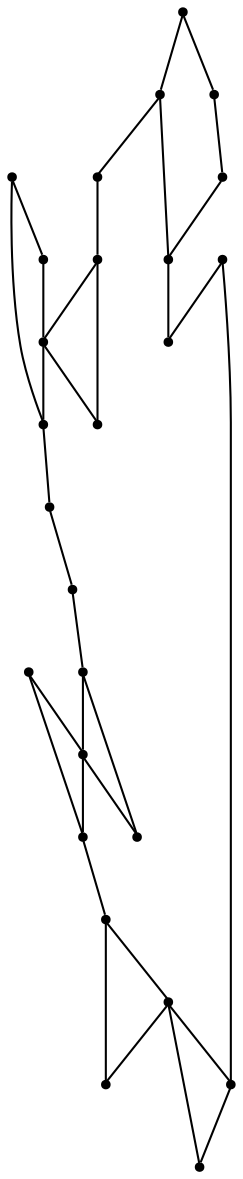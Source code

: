 graph {
  node [shape=point,comment="{\"directed\":false,\"doi\":\"10.1007/978-3-319-50106-2_13\",\"figure\":\"5 (2)\"}"]

  v0 [pos="1378.3633354323415,316.91246398447834"]
  v1 [pos="1273.2653524875122,325.4929799074552"]
  v2 [pos="1243.1500686310383,325.9835982798297"]
  v3 [pos="1207.4933403200716,325.9835982798297"]
  v4 [pos="1137.4312083758066,316.2008149810955"]
  v5 [pos="1035.3232800079682,325.9846395274082"]
  v6 [pos="1005.5997961871398,325.9835982798298"]
  v7 [pos="988.0125752086714,325.9835982798297"]
  v8 [pos="946.2538705412052,325.9835982798298"]
  v9 [pos="895.7885443399153,313.34216911009094"]
  v10 [pos="798.6813999050933,324.5551894166292"]
  v11 [pos="743.5090682605514,325.9835982798298"]
  v12 [pos="704.1903147685715,325.9835982798297"]
  v13 [pos="1510.628198070246,324.85125346092576"]
  v14 [pos="1487.0316490598639,326.2097397672729"]
  v15 [pos="1464.089424867593,326.4554424019726"]
  v16 [pos="1439.1604759469778,326.4577315569543"]
  v17 [pos="1392.0258792704954,325.4929799074552"]
  v18 [pos="1226.0828737325032,326.20770496284473"]
  v19 [pos="1186.047224419397,325.98362212519413"]
  v20 [pos="1154.0796735438007,325.9846395274082"]
  v21 [pos="967.997961767212,325.98362212519413"]
  v22 [pos="917.4398600645012,324.5551894166292"]
  v23 [pos="680.0916716120466,325.9846395274082"]
  v24 [pos="771.3916038006078,325.98362212519413"]
  v25 [pos="720.6335483184457,325.98362212519413"]

  v0 -- v14 [id="-1",pos="1378.3633354323415,316.91246398447834 1379.8599597405819,315.50492750776664 1381.2008545072279,313.90433077801464 1382.5327643923754,312.5076528924486 1387.4168635789158,307.38191695028735 1392.184214430563,304.99820715034195 1396.1139786442934,306.1900620503146 1400.0480668704274,307.38191695028735 1403.1443141049738,312.1492729625398 1408.9827482643243,319.6545537143326 1414.821182423675,327.1598026723062 1423.4018035078302,337.40714136013406 1433.765952531576,342.64959241254155 1444.1341712140547,347.89204346494904 1456.2861721897948,348.13374007843083 1465.7001830762986,344.437358865591 1475.1141939628023,340.74514264306504 1481.7861451013373,333.11901358453133 1485.1240283231355,329.3059490552645 1487.0316490598639,326.2097397672729 1487.0316490598639,326.2097397672729 1487.0316490598639,326.2097397672729"]
  v25 -- v11 [id="-2",pos="720.6335483184457,325.98362212519413 743.5090682605514,325.9835982798298 743.5090682605514,325.9835982798298 743.5090682605514,325.9835982798298"]
  v24 -- v10 [id="-3",pos="771.3916038006078,325.98362212519413 798.6813999050933,324.5551894166292 798.6813999050933,324.5551894166292 798.6813999050933,324.5551894166292"]
  v12 -- v25 [id="-4",pos="704.1903147685715,325.9835982798297 720.6335483184457,325.98362212519413 720.6335483184457,325.98362212519413 720.6335483184457,325.98362212519413"]
  v23 -- v12 [id="-5",pos="680.0916716120466,325.9846395274082 700.174038512563,325.9846395274082 700.174038512563,325.9846395274082 700.174038512563,325.9846395274082 702.1827012450133,325.9846395274082 703.1870326112385,325.9846395274082 704.1903147685715,325.9835982798297"]
  v23 -- v13 [id="-8",pos="680.0916716120466,325.9846395274082 688.7222096040946,335.67355157498423 688.7222096040946,335.67355157498423 688.7222096040946,335.67355157498423 698.3904469845546,345.36249541637943 717.7351882397753,364.7361545212176 776.973776636636,384.4349054272727 836.2123650334966,404.1336245395087 935.3489974075651,424.1532386688285 1054.2637896918834,424.39077029199643 1173.1785819762015,424.62830191516434 1311.875603829502,405.08794781631343 1391.229879457753,385.2016769646761 1470.588479098407,365.315437906858 1490.612471831477,345.0832820962535 1500.6223061918101,334.9692866861082 1510.628198070246,324.85125346092576 1510.628198070246,324.85125346092576 1510.628198070246,324.85125346092576"]
  v0 -- v1 [id="-10",pos="1378.3633354323415,316.91246398447834 1374.971932935933,321.1917219551609 1371.4731766673851,324.9735666144049 1368.351275477389,323.58846655034034 1364.063126941513,321.67985179055 1360.48755021436,310.0031265795815 1356.316022836542,303.8105490345023 1352.1486922942922,297.6138064991092 1347.3813414426452,296.89701484547237 1341.9012916054398,303.92723235092933 1336.425311426967,310.9574180625671 1330.2244232867383,325.73044794298477 1325.9320779152945,329.1851007485236 1321.6438022025834,332.6439503381955 1319.260253953595,324.7802896564939 1315.6887468851746,317.3917240149473 1312.1173669935895,310.0031265795815 1307.3458193063743,303.0937891746847 1303.7701154023857,300.2308511380895 1300.1987355108008,297.3721098856274 1297.810863249409,298.563932991781 1295.9065173161923,303.0937891746847 1294.0019170293046,307.61944857345526 1292.572576576291,315.4872742454708 1288.755363861886,319.7754020210735 1284.9464176417816,324.0635297966762 1278.7495991602855,324.7802896564939 1273.2653524875122,325.4929799074552"]
  v1 -- v2 [id="-12",pos="1273.2653524875122,325.4929799074552 1262.7845823057085,325.49291631981686 1253.0120599202237,325.49291631981686 1248.1279607336833,325.60959963624384 1243.23979188841,325.73044794298477 1243.23979188841,325.9679795661527 1243.1500686310383,325.9835982798297"]
  v2 -- v3 [id="-13",pos="1243.1500686310383,325.9835982798297 1241.3351916015224,329.78104409541953 1239.4265216559022,333.3565452076993 1235.9718900992104,336.2194832442944 1232.5172585425187,339.0782244967565 1227.5122141855168,341.2202058894009 1222.7447361570341,339.3157561199244 1217.9814549641196,337.40714136013406 1213.4516704409916,331.4520954382228 1211.188813008794,328.4725058790198 1208.9259555765966,325.49291631981686 1208.9259555765966,325.49291631981686 1207.4933403200716,325.9835982798297"]
  v3 -- v4 [id="-14",pos="1207.4933403200716,325.9835982798297 1203.9209112195945,333.11901358453133 1198.915994039428,340.74514264306504 1193.5525653602806,341.57858581930975 1188.1934606935367,342.41206078937364 1182.471647692244,336.45701486746236 1176.7541587033547,328.83088580892866 1171.03654253763,321.20059176008107 1165.3147295363372,311.9117413393719 1158.8804719031573,309.6447466496727 1152.4460870931418,307.38191695028735 1145.2949336388356,312.1492729625398 1141.7193569116823,314.532950968666 1138.1479770200974,316.91246398447834 1138.1479770200974,316.91246398447834 1137.4312083758066,316.2008149810955"]
  v4 -- v5 [id="-15",pos="1137.4312083758066,316.2008149810955 1134.5724002929442,320.0129336442414 1130.9968235657911,323.1092065198714 1128.254763817822,323.82599817350825 1125.5167737285858,324.5427580333259 1123.6081037829656,322.8716748967035 1121.3453735276034,317.987635568024 1119.0823889185704,313.0993994552115 1116.4611471642274,304.99820715034195 1113.4857179233072,300.82676269116627 1110.5060918468187,296.65948322230446 1107.168081448185,296.42195159913655 1101.5670864405183,302.13946589787986 1095.966218609687,307.8611451869371 1088.102493346658,319.5378703979056 1080.7179703994004,320.72969350405907 1073.3292506165749,321.9173834137179 1066.4198603263562,312.62433620887566 1062.2525297841064,307.62361356376914 1058.0810659947063,302.6186941345296 1056.647465117707,301.90193427471195 1055.0972430826498,305.5941504972379 1053.5470210475926,309.28633492594463 1051.880050677642,317.3917240149473 1048.662921861052,321.44232016738204 1045.4457294560443,325.49291631981686 1040.6782514275617,325.49291631981686 1035.3232800079682,325.9846395274082"]
  v5 -- v6 [id="-16",pos="1035.3232800079682,325.9846395274082 1035.9150338230647,325.49291631981686 1035.9150338230647,325.49291631981686 1028.0512449716182,325.37620120957064 1022.5980507695971,325.2924422097502 1013.3693231798826,325.15263127742224 1005.5997961871398,325.9835982798298"]
  v6 -- v7 [id="-17",pos="1005.5997961871398,325.9835982798298 1002.1597001411141,325.0982476719694 999.0055428656542,325.1015802794822 996.5920834955168,325.13866958640267 991.6108407315552,325.21258153096363 989.784919141935,325.43030508114816 988.0125752086714,325.9835982798297"]
  v7 -- v8 [id="-19",pos="988.0125752086714,325.9835982798297 987.2468115591164,326.7668537471794 986.3895067714229,327.4673786401671 985.0360967588591,328.4725058790198 981.3479685323807,331.2145638150549 973.9551790908224,336.2194832442944 966.9290404657103,335.9777866308126 959.8945717578797,335.7402550076447 953.2226842077627,330.2602723320693 949.8846738091289,327.51818260221506 948.5149386984044,326.39472395159606 947.707256520248,325.73226190116304 946.2538705412052,325.9835982798298"]
  v22 -- v8 [id="-21",pos="917.4398600645012,324.5551894166292 946.2538705412052,325.9835982798298 946.2538705412052,325.9835982798298 946.2538705412052,325.9835982798298"]
  v8 -- v21 [id="-22",pos="946.2538705412052,325.9835982798298 967.997961767212,325.98362212519413 967.997961767212,325.98362212519413 967.997961767212,325.98362212519413"]
  v21 -- v7 [id="-23",pos="967.997961767212,325.98362212519413 988.0125752086714,325.9835982798297 988.0125752086714,325.9835982798297 988.0125752086714,325.9835982798297"]
  v8 -- v9 [id="-26",pos="946.2538705412052,325.9835982798298 945.9852535376388,324.2379010374814 945.1785868280747,323.4584769017338 943.2127226705941,321.5590034838091 939.8747122719603,318.341850507619 933.2028247218432,311.9117413393719 925.8141685274353,309.0488033027767 918.4296455801777,306.1900620503146 910.3241571530614,306.9068219101323 903.298082116367,310.0031265795815 900.8054213831796,311.10028944103897 898.4482876911,312.49728244492036 895.7885443399153,313.34216911009094"]
  v9 -- v10 [id="-27",pos="895.7885443399153,313.34216911009094 891.9380477749035,316.5067047728273 887.9014799023755,319.17421879529786 883.5157253705493,320.25046526740937 876.7230198268061,321.9173834137179 869.1009305510293,319.7754020210735 863.7376290487173,314.5287859783521 858.3742003695698,309.28633492594463 855.2778895466059,300.9476109979072 851.5814948258268,297.60964150879533 847.889233352198,294.27580521617824 843.6010848163222,295.9427233624868 839.6671237670237,301.5435543448031 835.7372959648756,307.14438532711944 832.1617192377224,316.6749323613104 825.606516434081,321.083908443654 819.0554468775899,325.49291631981686 809.52061799746,324.7802896564939 804.7532035573952,324.42190972658506 799.9899223644805,324.0635297966762 799.9899223644805,324.0635297966762 798.6813999050933,324.5551894166292"]
  v10 -- v11 [id="-33",pos="798.6813999050933,324.5551894166292 790.9343593885399,330.4978039552372 782.5913046329041,336.9320781137982 773.298175328444,337.25297313088214 764.0050460239839,337.5738363541468 753.7575817467138,331.77715544562056 748.6359162316538,328.8808974865144 745.9472935712756,327.3617303985354 744.6689275645906,326.6394082994299 743.5090682605514,325.9835982798298"]
  v11 -- v12 [id="-34",pos="743.5090682605514,325.9835982798298 742.5263720857126,326.71613264283224 741.6346289732078,327.3792147353247 739.9345407422904,328.64336586334645 736.3631608507053,331.30209219928474 729.2120073963991,336.6195448711612 722.6568045927577,336.6195448711612 716.1057350362665,336.6195448711612 710.1464828832899,331.30209219928474 707.1667932183838,328.64336586334645 705.6790785979236,327.3140026953773 704.9352212876936,326.64932111139274 704.1903147685715,325.9835982798297"]
  v11 -- v24 [id="-35",pos="743.5090682605514,325.9835982798298 771.3916038006078,325.98362212519413 771.3916038006078,325.98362212519413 771.3916038006078,325.98362212519413"]
  v14 -- v13 [id="-36",pos="1487.0316490598639,326.2097397672729 1510.628198070246,324.85125346092576 1510.628198070246,324.85125346092576 1510.628198070246,324.85125346092576"]
  v15 -- v14 [id="-37",pos="1464.089424867593,326.4554424019726 1487.0316490598639,326.2097397672729 1487.0316490598639,326.2097397672729 1487.0316490598639,326.2097397672729"]
  v16 -- v15 [id="-38",pos="1439.1604759469778,326.4577315569543 1464.089424867593,326.4554424019726 1464.089424867593,326.4554424019726 1464.089424867593,326.4554424019726"]
  v17 -- v16 [id="-43",pos="1392.0258792704954,325.4929799074552 1439.1604759469778,326.4577315569543 1439.1604759469778,326.4577315569543 1439.1604759469778,326.4577315569543"]
  v18 -- v2 [id="-50",pos="1226.0828737325032,326.20770496284473 1243.1500686310383,325.9835982798297 1243.1500686310383,325.9835982798297 1243.1500686310383,325.9835982798297"]
  v3 -- v18 [id="-51",pos="1207.4933403200716,325.9835982798297 1226.0828737325032,326.20770496284473 1226.0828737325032,326.20770496284473 1226.0828737325032,326.20770496284473"]
  v19 -- v3 [id="-53",pos="1186.047224419397,325.98362212519413 1207.4933403200716,325.9835982798297 1207.4933403200716,325.9835982798297 1207.4933403200716,325.9835982798297"]
  v20 -- v19 [id="-54",pos="1154.0796735438007,325.9846395274082 1186.047224419397,325.98362212519413 1186.047224419397,325.98362212519413 1186.047224419397,325.98362212519413"]
  v22 -- v9 [id="-20",pos="917.4398600645012,324.5551894166292 895.7885443399153,313.34216911009094 895.7885443399153,313.34216911009094 895.7885443399153,313.34216911009094"]
  v17 -- v0 [id="-44",pos="1392.0258792704954,325.4929799074552 1378.3633354323415,316.91246398447834 1378.3633354323415,316.91246398447834 1378.3633354323415,316.91246398447834"]
  v20 -- v4 [id="-59",pos="1154.0796735438007,325.9846395274082 1137.4312083758066,316.2008149810955 1137.4312083758066,316.2008149810955 1137.4312083758066,316.2008149810955"]
}